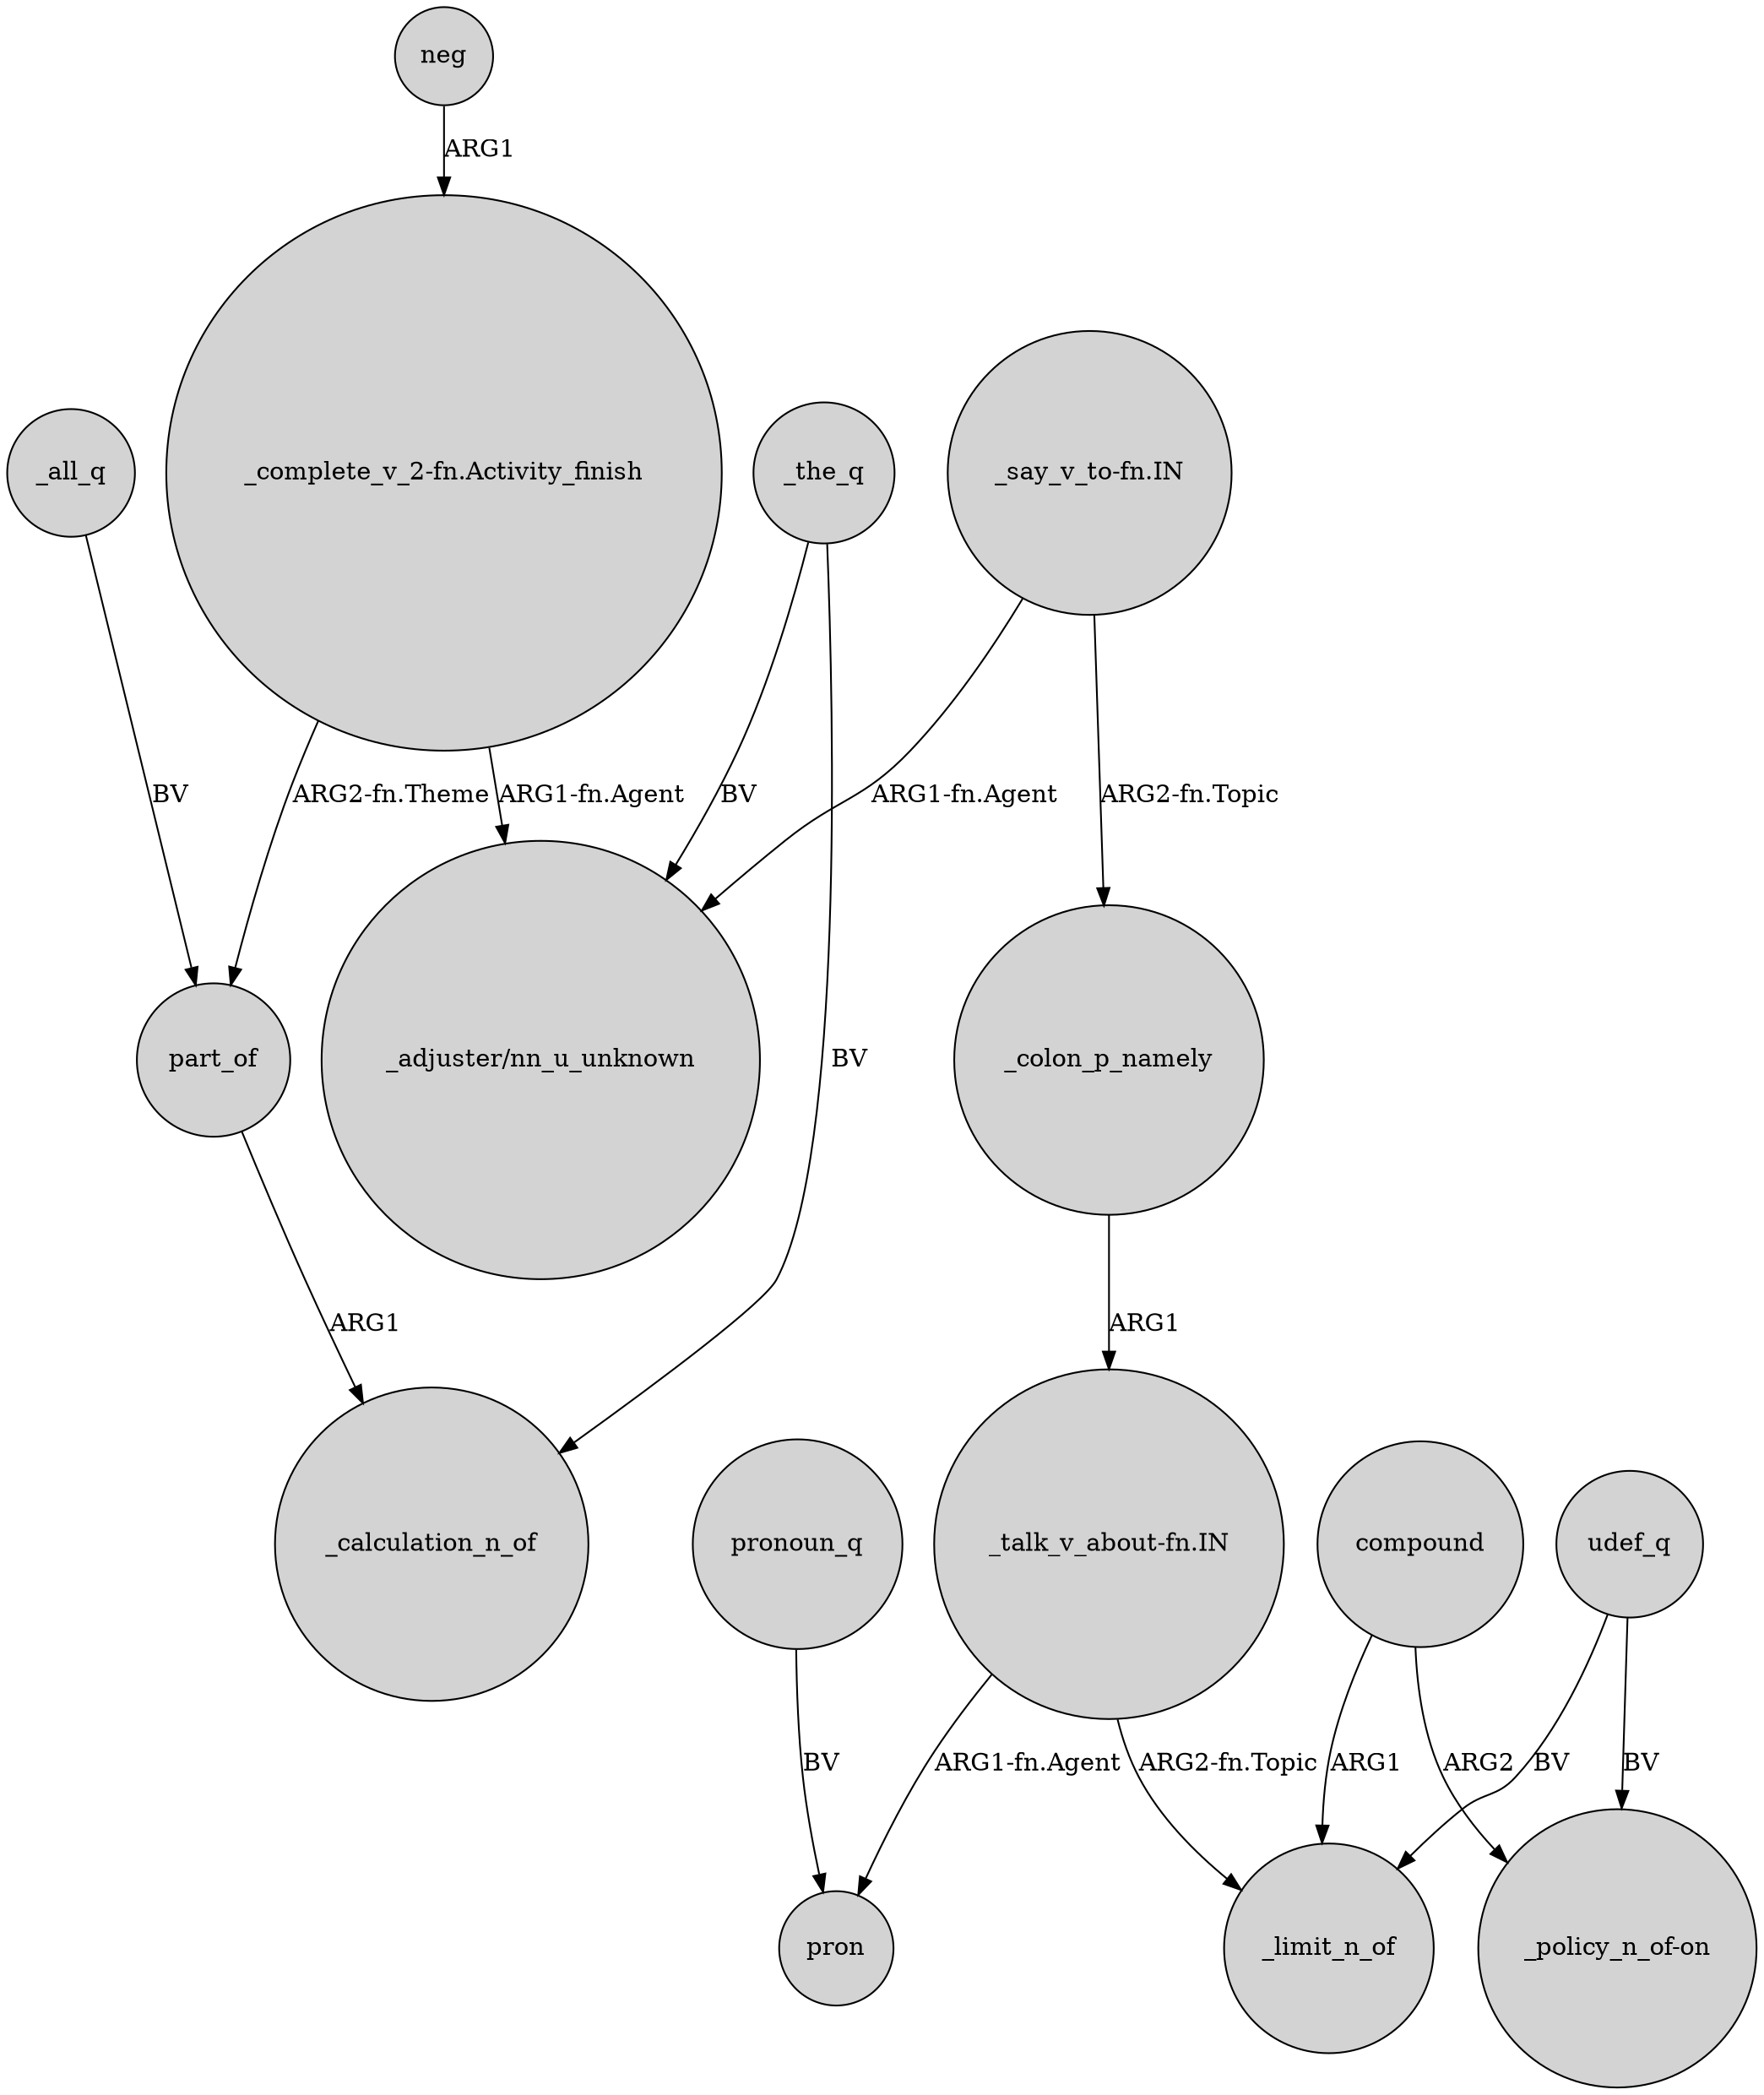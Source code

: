 digraph {
	node [shape=circle style=filled]
	part_of -> _calculation_n_of [label=ARG1]
	"_talk_v_about-fn.IN" -> pron [label="ARG1-fn.Agent"]
	_the_q -> _calculation_n_of [label=BV]
	_all_q -> part_of [label=BV]
	"_complete_v_2-fn.Activity_finish" -> "_adjuster/nn_u_unknown" [label="ARG1-fn.Agent"]
	compound -> _limit_n_of [label=ARG1]
	udef_q -> "_policy_n_of-on" [label=BV]
	compound -> "_policy_n_of-on" [label=ARG2]
	neg -> "_complete_v_2-fn.Activity_finish" [label=ARG1]
	"_say_v_to-fn.IN" -> "_adjuster/nn_u_unknown" [label="ARG1-fn.Agent"]
	"_complete_v_2-fn.Activity_finish" -> part_of [label="ARG2-fn.Theme"]
	udef_q -> _limit_n_of [label=BV]
	_colon_p_namely -> "_talk_v_about-fn.IN" [label=ARG1]
	_the_q -> "_adjuster/nn_u_unknown" [label=BV]
	"_say_v_to-fn.IN" -> _colon_p_namely [label="ARG2-fn.Topic"]
	"_talk_v_about-fn.IN" -> _limit_n_of [label="ARG2-fn.Topic"]
	pronoun_q -> pron [label=BV]
}
